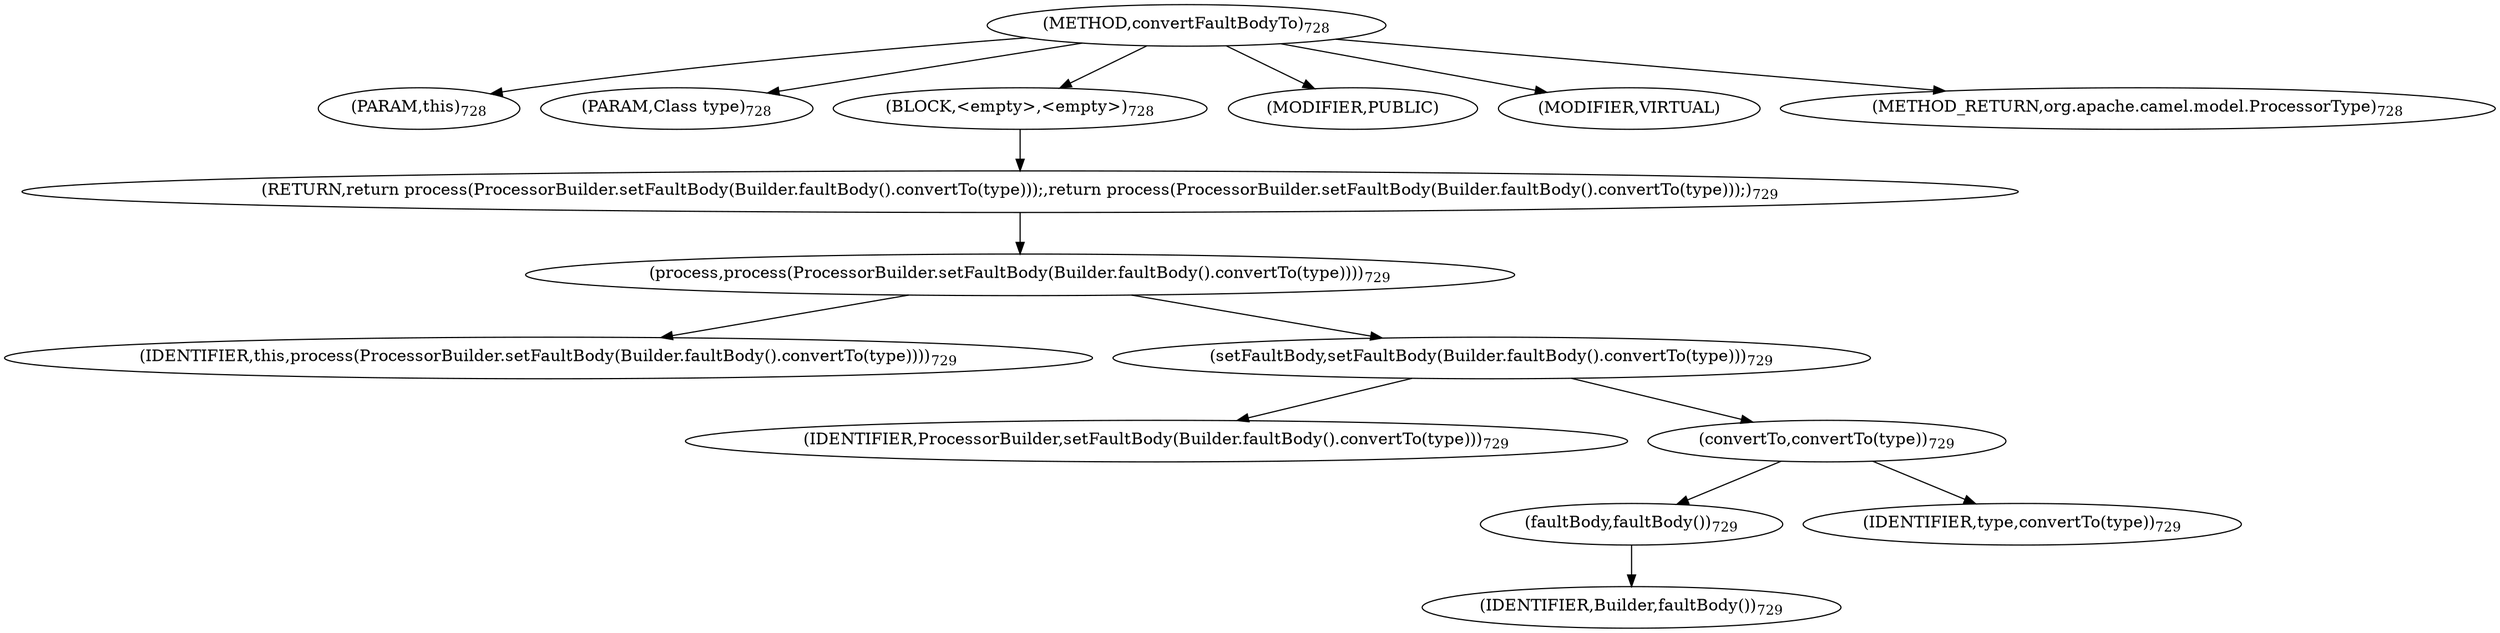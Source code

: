 digraph "convertFaultBodyTo" {  
"1422" [label = <(METHOD,convertFaultBodyTo)<SUB>728</SUB>> ]
"207" [label = <(PARAM,this)<SUB>728</SUB>> ]
"1423" [label = <(PARAM,Class type)<SUB>728</SUB>> ]
"1424" [label = <(BLOCK,&lt;empty&gt;,&lt;empty&gt;)<SUB>728</SUB>> ]
"1425" [label = <(RETURN,return process(ProcessorBuilder.setFaultBody(Builder.faultBody().convertTo(type)));,return process(ProcessorBuilder.setFaultBody(Builder.faultBody().convertTo(type)));)<SUB>729</SUB>> ]
"1426" [label = <(process,process(ProcessorBuilder.setFaultBody(Builder.faultBody().convertTo(type))))<SUB>729</SUB>> ]
"206" [label = <(IDENTIFIER,this,process(ProcessorBuilder.setFaultBody(Builder.faultBody().convertTo(type))))<SUB>729</SUB>> ]
"1427" [label = <(setFaultBody,setFaultBody(Builder.faultBody().convertTo(type)))<SUB>729</SUB>> ]
"1428" [label = <(IDENTIFIER,ProcessorBuilder,setFaultBody(Builder.faultBody().convertTo(type)))<SUB>729</SUB>> ]
"1429" [label = <(convertTo,convertTo(type))<SUB>729</SUB>> ]
"1430" [label = <(faultBody,faultBody())<SUB>729</SUB>> ]
"1431" [label = <(IDENTIFIER,Builder,faultBody())<SUB>729</SUB>> ]
"1432" [label = <(IDENTIFIER,type,convertTo(type))<SUB>729</SUB>> ]
"1433" [label = <(MODIFIER,PUBLIC)> ]
"1434" [label = <(MODIFIER,VIRTUAL)> ]
"1435" [label = <(METHOD_RETURN,org.apache.camel.model.ProcessorType)<SUB>728</SUB>> ]
  "1422" -> "207" 
  "1422" -> "1423" 
  "1422" -> "1424" 
  "1422" -> "1433" 
  "1422" -> "1434" 
  "1422" -> "1435" 
  "1424" -> "1425" 
  "1425" -> "1426" 
  "1426" -> "206" 
  "1426" -> "1427" 
  "1427" -> "1428" 
  "1427" -> "1429" 
  "1429" -> "1430" 
  "1429" -> "1432" 
  "1430" -> "1431" 
}
